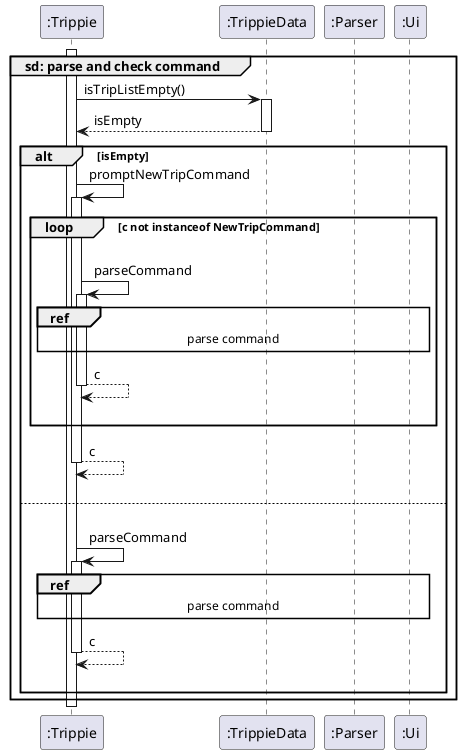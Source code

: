 @startuml
activate ":Trippie"
group sd: parse and check command

    ":Trippie" -> ":TrippieData" : isTripListEmpty()
    activate ":TrippieData"
    ":TrippieData" --> ":Trippie" : isEmpty
    deactivate ":TrippieData"

    alt isEmpty

        ":Trippie" -> ":Trippie":promptNewTripCommand
        activate ":Trippie"

        loop c not instanceof NewTripCommand
            |||
            ":Trippie" -> ":Trippie": parseCommand
            activate ":Trippie"
            ref over ":Trippie", ":Parser", ":Ui" : parse command
            ":Trippie" --> ":Trippie":c
            deactivate ":Trippie"
            |||
        end

        ":Trippie" --> ":Trippie": c
        deactivate ":Trippie"
    |||
    else
    |||
    ":Trippie" -> ":Trippie": parseCommand
    activate ":Trippie"
    ref over ":Trippie", ":Parser", ":Ui" : parse command
    ":Trippie" --> ":Trippie":c
    deactivate ":Trippie"
    |||
    end
end
deactivate ":Trippie"
@enduml